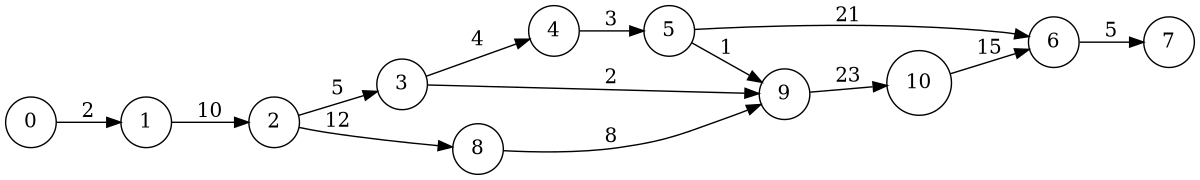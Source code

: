 digraph finite_state_machine { 
rankdir=LR;
size="8,5"
node [shape = circle]; 
5 -> 9 [ label = "1"];
5 -> 6 [ label = "21"];
3 -> 9 [ label = "2"];
3 -> 4 [ label = "4"];
10 -> 6 [ label = "15"];
9 -> 10 [ label = "23"];
8 -> 9 [ label = "8"];
2 -> 8 [ label = "12"];
2 -> 3 [ label = "5"];
6 -> 7 [ label = "5"];
4 -> 5 [ label = "3"];
1 -> 2 [ label = "10"];
0 -> 1 [ label = "2"];
}